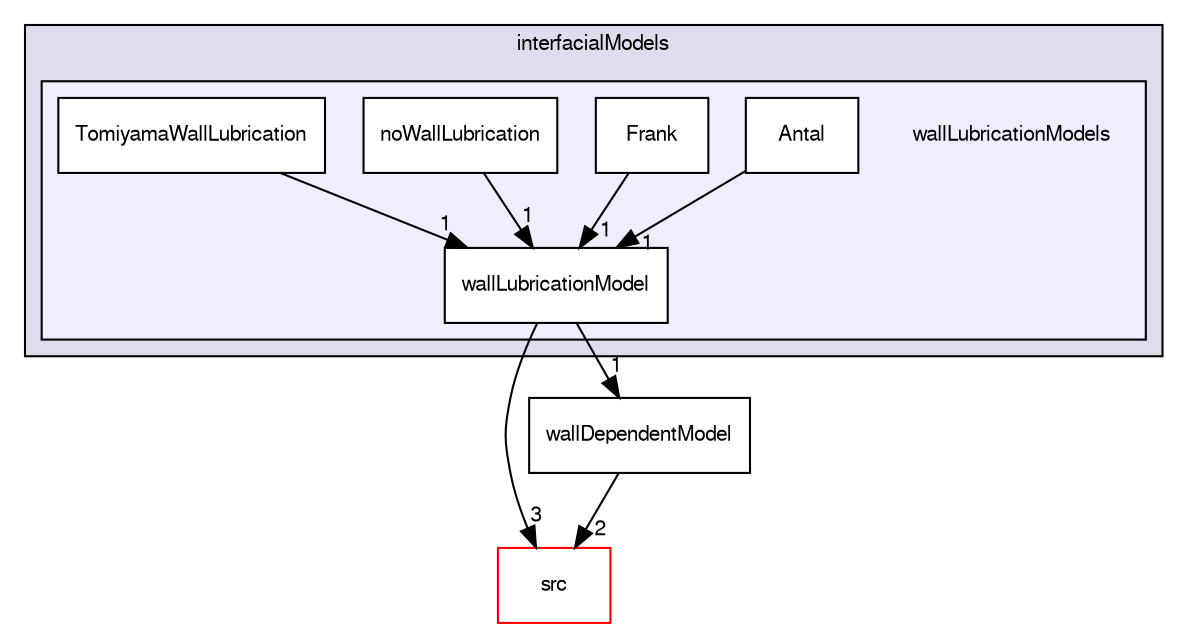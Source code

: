 digraph "applications/solvers/multiphase/twoPhaseEulerFoam/interfacialModels/wallLubricationModels" {
  bgcolor=transparent;
  compound=true
  node [ fontsize="10", fontname="FreeSans"];
  edge [ labelfontsize="10", labelfontname="FreeSans"];
  subgraph clusterdir_b7d8cc85fbe5b5cd664e714a0ccf860f {
    graph [ bgcolor="#ddddee", pencolor="black", label="interfacialModels" fontname="FreeSans", fontsize="10", URL="dir_b7d8cc85fbe5b5cd664e714a0ccf860f.html"]
  subgraph clusterdir_e3b447723574590c1503966e204656bb {
    graph [ bgcolor="#eeeeff", pencolor="black", label="" URL="dir_e3b447723574590c1503966e204656bb.html"];
    dir_e3b447723574590c1503966e204656bb [shape=plaintext label="wallLubricationModels"];
    dir_23292519a103f7f45ef1cf74ae469edc [shape=box label="Antal" color="black" fillcolor="white" style="filled" URL="dir_23292519a103f7f45ef1cf74ae469edc.html"];
    dir_e36a4194704575c735e8fce456f11578 [shape=box label="Frank" color="black" fillcolor="white" style="filled" URL="dir_e36a4194704575c735e8fce456f11578.html"];
    dir_220432bf38e8c3385b6510c891b36688 [shape=box label="noWallLubrication" color="black" fillcolor="white" style="filled" URL="dir_220432bf38e8c3385b6510c891b36688.html"];
    dir_c9874d4250432b4319758c808669fa85 [shape=box label="TomiyamaWallLubrication" color="black" fillcolor="white" style="filled" URL="dir_c9874d4250432b4319758c808669fa85.html"];
    dir_45aa1d3e94517b1a0982b731eb8cd790 [shape=box label="wallLubricationModel" color="black" fillcolor="white" style="filled" URL="dir_45aa1d3e94517b1a0982b731eb8cd790.html"];
  }
  }
  dir_68267d1309a1af8e8297ef4c3efbcdba [shape=box label="src" color="red" URL="dir_68267d1309a1af8e8297ef4c3efbcdba.html"];
  dir_9a64456bd455cf322ce106d4d8831907 [shape=box label="wallDependentModel" URL="dir_9a64456bd455cf322ce106d4d8831907.html"];
  dir_c9874d4250432b4319758c808669fa85->dir_45aa1d3e94517b1a0982b731eb8cd790 [headlabel="1", labeldistance=1.5 headhref="dir_000235_000236.html"];
  dir_9a64456bd455cf322ce106d4d8831907->dir_68267d1309a1af8e8297ef4c3efbcdba [headlabel="2", labeldistance=1.5 headhref="dir_000230_000577.html"];
  dir_45aa1d3e94517b1a0982b731eb8cd790->dir_68267d1309a1af8e8297ef4c3efbcdba [headlabel="3", labeldistance=1.5 headhref="dir_000236_000577.html"];
  dir_45aa1d3e94517b1a0982b731eb8cd790->dir_9a64456bd455cf322ce106d4d8831907 [headlabel="1", labeldistance=1.5 headhref="dir_000236_000230.html"];
  dir_23292519a103f7f45ef1cf74ae469edc->dir_45aa1d3e94517b1a0982b731eb8cd790 [headlabel="1", labeldistance=1.5 headhref="dir_000232_000236.html"];
  dir_220432bf38e8c3385b6510c891b36688->dir_45aa1d3e94517b1a0982b731eb8cd790 [headlabel="1", labeldistance=1.5 headhref="dir_000234_000236.html"];
  dir_e36a4194704575c735e8fce456f11578->dir_45aa1d3e94517b1a0982b731eb8cd790 [headlabel="1", labeldistance=1.5 headhref="dir_000233_000236.html"];
}
